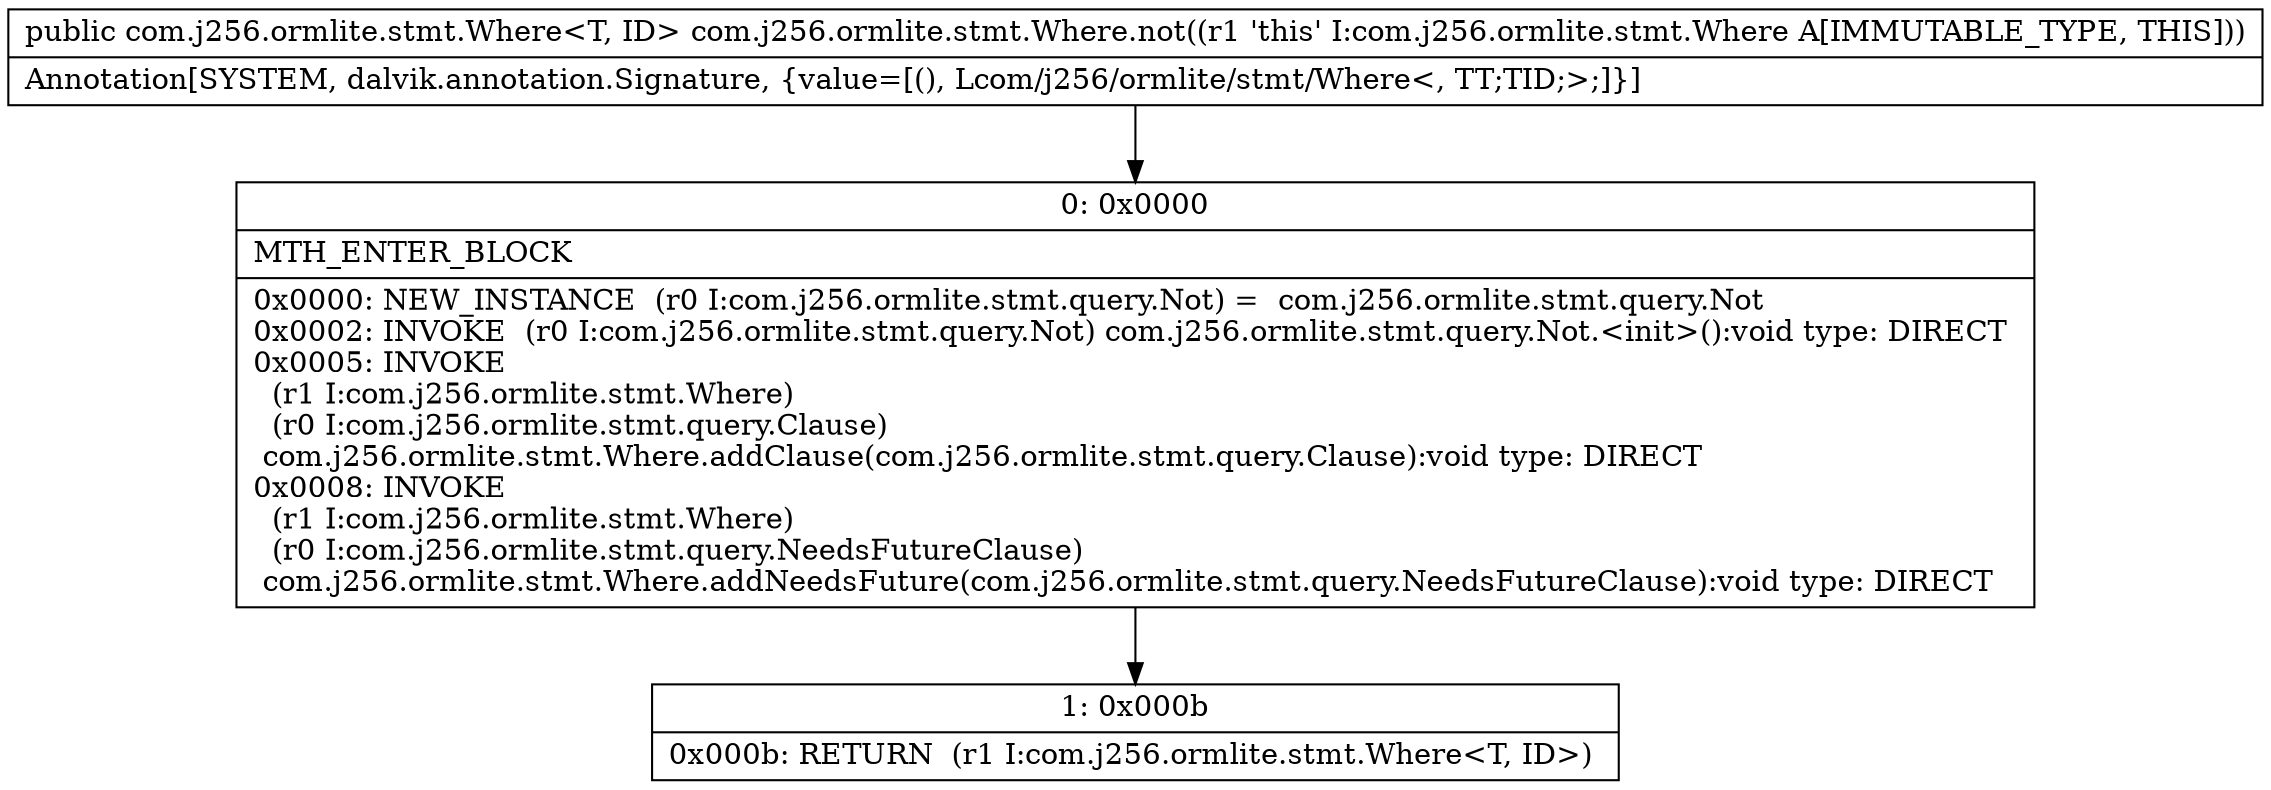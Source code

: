 digraph "CFG forcom.j256.ormlite.stmt.Where.not()Lcom\/j256\/ormlite\/stmt\/Where;" {
Node_0 [shape=record,label="{0\:\ 0x0000|MTH_ENTER_BLOCK\l|0x0000: NEW_INSTANCE  (r0 I:com.j256.ormlite.stmt.query.Not) =  com.j256.ormlite.stmt.query.Not \l0x0002: INVOKE  (r0 I:com.j256.ormlite.stmt.query.Not) com.j256.ormlite.stmt.query.Not.\<init\>():void type: DIRECT \l0x0005: INVOKE  \l  (r1 I:com.j256.ormlite.stmt.Where)\l  (r0 I:com.j256.ormlite.stmt.query.Clause)\l com.j256.ormlite.stmt.Where.addClause(com.j256.ormlite.stmt.query.Clause):void type: DIRECT \l0x0008: INVOKE  \l  (r1 I:com.j256.ormlite.stmt.Where)\l  (r0 I:com.j256.ormlite.stmt.query.NeedsFutureClause)\l com.j256.ormlite.stmt.Where.addNeedsFuture(com.j256.ormlite.stmt.query.NeedsFutureClause):void type: DIRECT \l}"];
Node_1 [shape=record,label="{1\:\ 0x000b|0x000b: RETURN  (r1 I:com.j256.ormlite.stmt.Where\<T, ID\>) \l}"];
MethodNode[shape=record,label="{public com.j256.ormlite.stmt.Where\<T, ID\> com.j256.ormlite.stmt.Where.not((r1 'this' I:com.j256.ormlite.stmt.Where A[IMMUTABLE_TYPE, THIS]))  | Annotation[SYSTEM, dalvik.annotation.Signature, \{value=[(), Lcom\/j256\/ormlite\/stmt\/Where\<, TT;TID;\>;]\}]\l}"];
MethodNode -> Node_0;
Node_0 -> Node_1;
}

